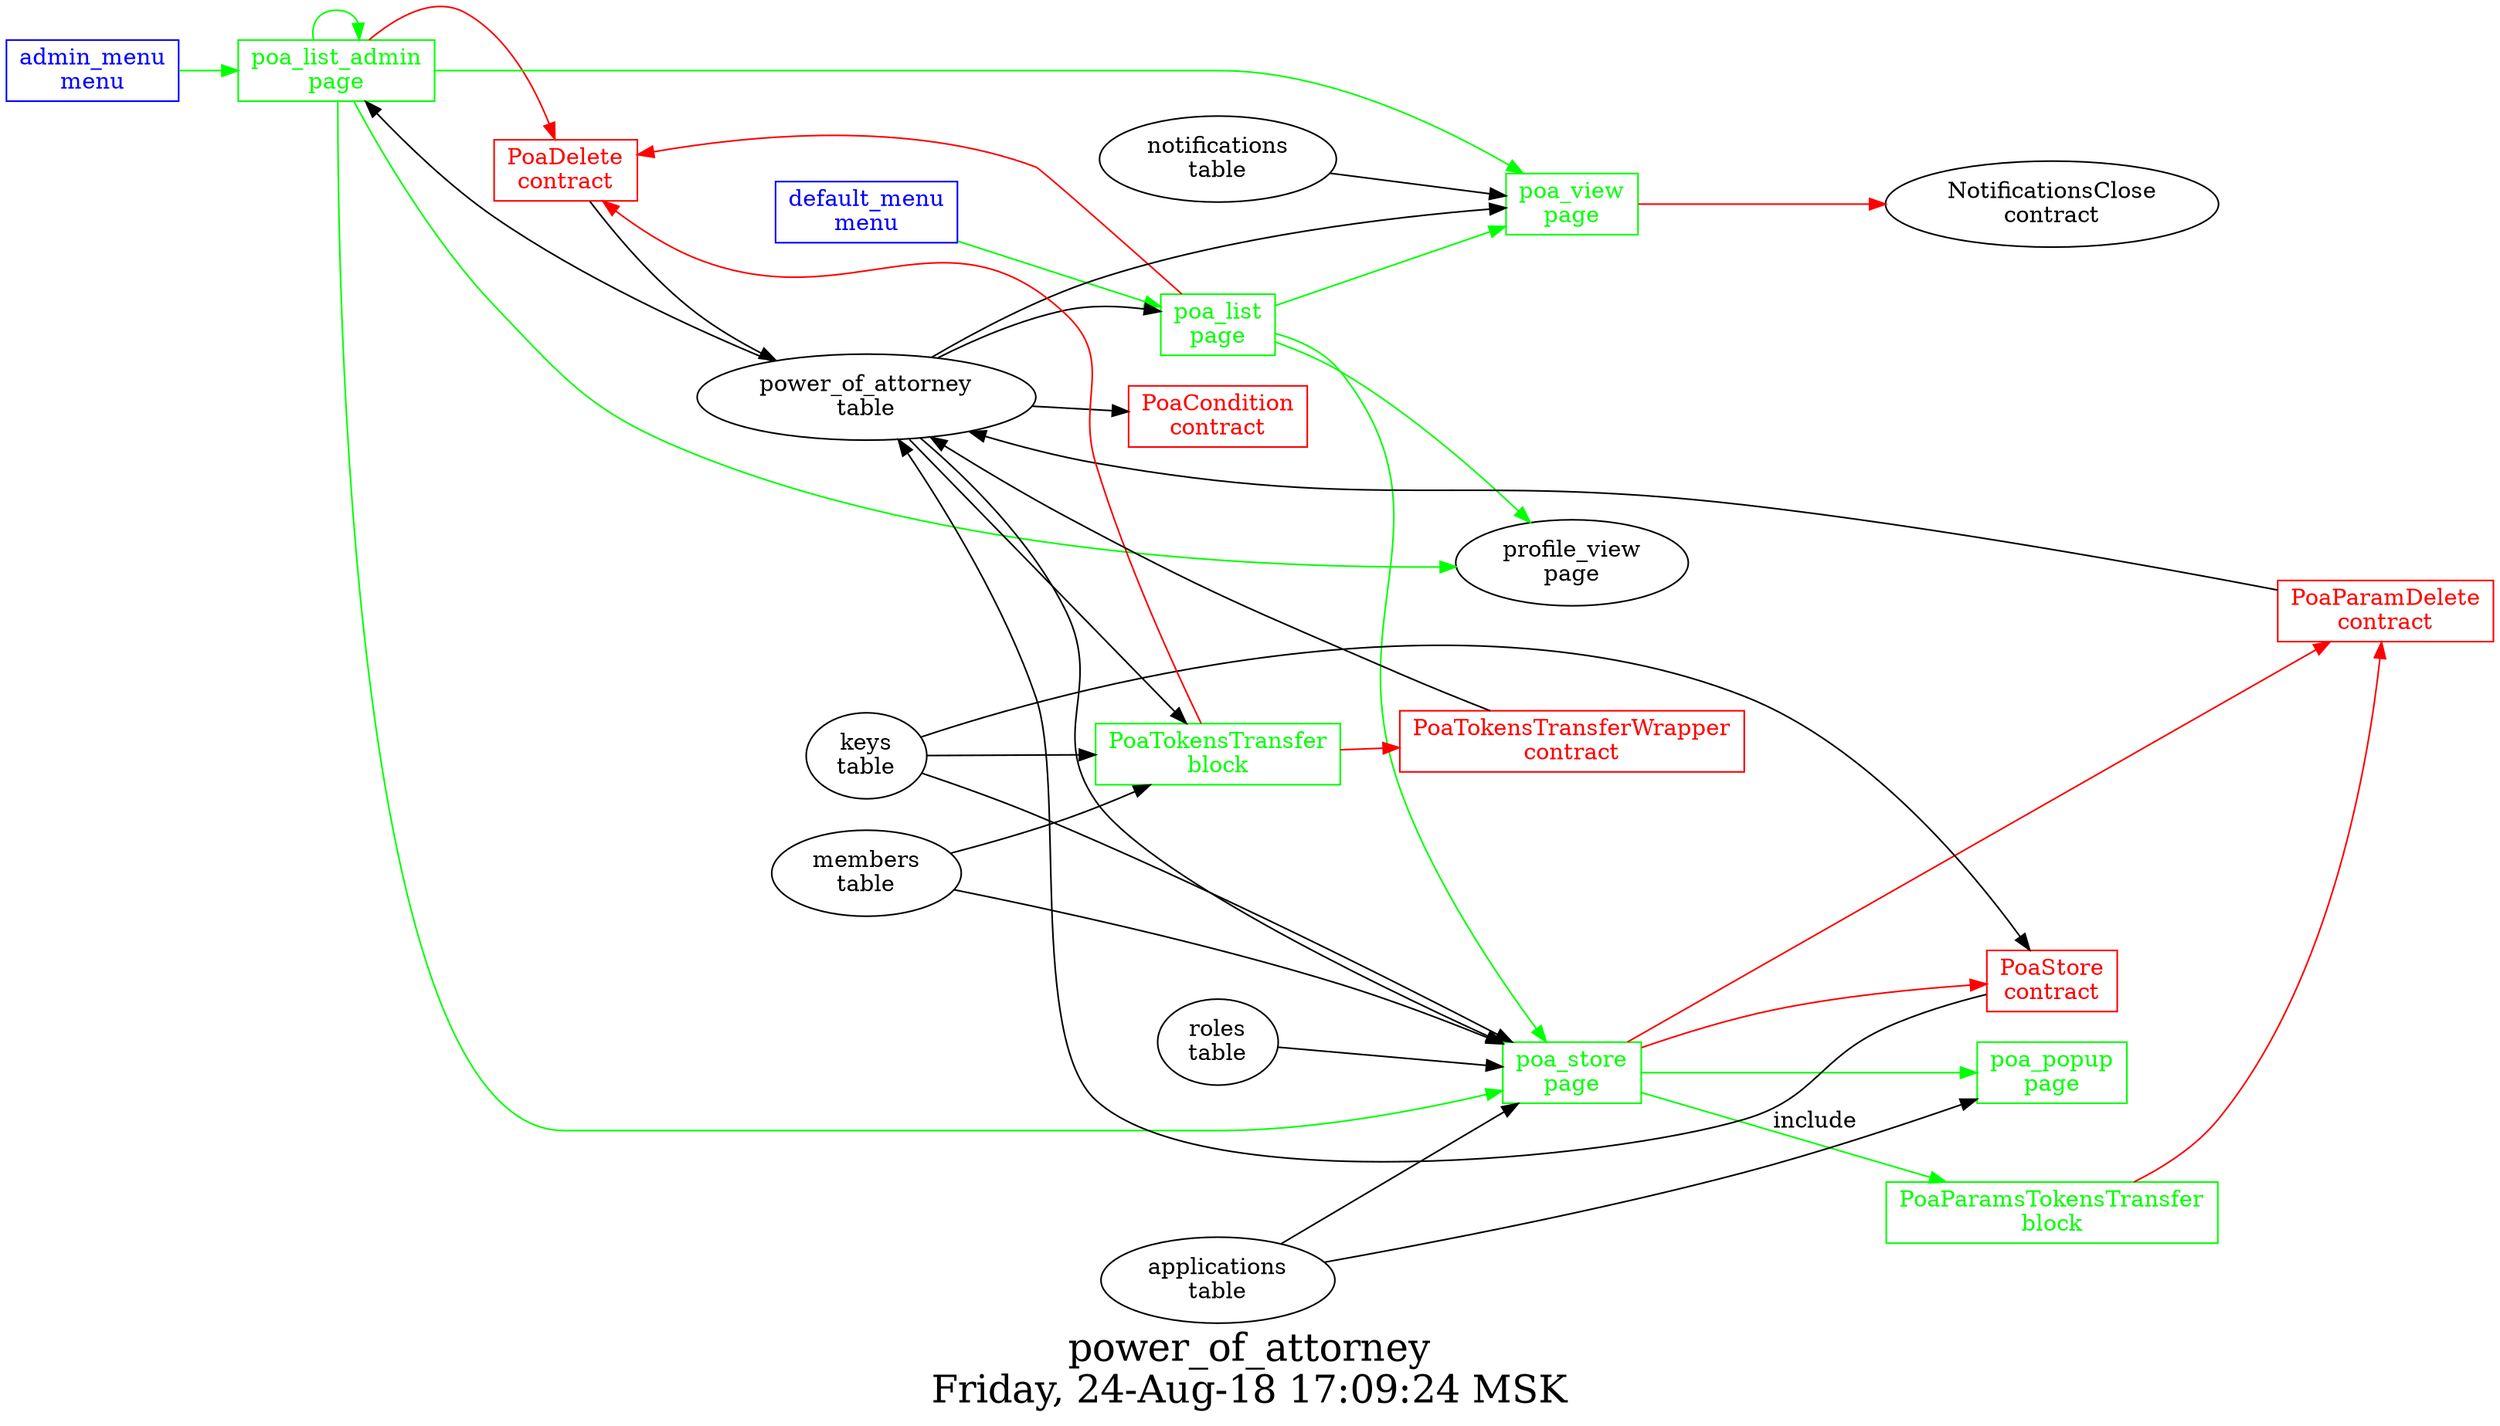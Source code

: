 digraph G {
graph [
  fontsize="24";
  label="power_of_attorney\nFriday, 24-Aug-18 17:09:24 MSK";
  nojustify=true;
  ordering=out;
  rankdir=LR;
  size="30";
];
"admin_menu\nmenu" -> "poa_list_admin\npage"  [ color=green ]
"admin_menu\nmenu" [color=blue, fontcolor=blue, group=menus, shape=record];
"default_menu\nmenu" -> "poa_list\npage"  [ color=green ]
"default_menu\nmenu" [color=blue, fontcolor=blue, group=menus, shape=record];
"poa_list\npage" -> "PoaDelete\ncontract"  [ color=red ]
"power_of_attorney\ntable" -> "poa_list\npage"
"poa_list\npage" -> "poa_store\npage"  [ color=green ]
"poa_list\npage" -> "poa_view\npage"  [ color=green ]
"poa_list\npage" -> "profile_view\npage"  [ color=green ]
"poa_list\npage" [color=green, fontcolor=green, group=pages, shape=record];
"poa_list_admin\npage" -> "PoaDelete\ncontract"  [ color=red ]
"power_of_attorney\ntable" -> "poa_list_admin\npage"
"poa_list_admin\npage" -> "poa_view\npage"  [ color=green ]
"poa_list_admin\npage" -> "poa_store\npage"  [ color=green ]
"poa_list_admin\npage" -> "profile_view\npage"  [ color=green ]
"poa_list_admin\npage" -> "poa_list_admin\npage"  [ color=green ]
"poa_list_admin\npage" [color=green, fontcolor=green, group=pages, shape=record];
"applications\ntable" -> "poa_popup\npage"
"poa_popup\npage" [color=green, fontcolor=green, group=pages, shape=record];
"poa_store\npage" -> "PoaParamDelete\ncontract"  [ color=red ]
"poa_store\npage" -> "PoaStore\ncontract"  [ color=red ]
"applications\ntable" -> "poa_store\npage"
"roles\ntable" -> "poa_store\npage"
"keys\ntable" -> "poa_store\npage"
"members\ntable" -> "poa_store\npage"
"power_of_attorney\ntable" -> "poa_store\npage"
"poa_store\npage" -> "poa_popup\npage"  [ color=green ]
"poa_store\npage" -> "PoaParamsTokensTransfer\nblock"  [ color=green, label=include ]
"poa_store\npage" [color=green, fontcolor=green, group=pages, shape=record];
"poa_view\npage" -> "NotificationsClose\ncontract"  [ color=red ]
"notifications\ntable" -> "poa_view\npage"
"power_of_attorney\ntable" -> "poa_view\npage"
"poa_view\npage" [color=green, fontcolor=green, group=pages, shape=record];
"PoaParamsTokensTransfer\nblock" -> "PoaParamDelete\ncontract"  [ color=red ]
"PoaParamsTokensTransfer\nblock" [color=green, fontcolor=green, group=blocks, shape=record];
"PoaTokensTransfer\nblock" -> "PoaTokensTransferWrapper\ncontract"  [ color=red ]
"PoaTokensTransfer\nblock" -> "PoaDelete\ncontract"  [ color=red ]
"keys\ntable" -> "PoaTokensTransfer\nblock"
"power_of_attorney\ntable" -> "PoaTokensTransfer\nblock"
"members\ntable" -> "PoaTokensTransfer\nblock"
"PoaTokensTransfer\nblock" [color=green, fontcolor=green, group=blocks, shape=record];
"power_of_attorney\ntable" -> "PoaCondition\ncontract"
"PoaCondition\ncontract" [color=red, fontcolor=red, group=contracts, shape=record];
"PoaDelete\ncontract" -> "power_of_attorney\ntable"  [ color="" ]
"PoaDelete\ncontract" [color=red, fontcolor=red, group=contracts, shape=record];
"PoaParamDelete\ncontract" -> "power_of_attorney\ntable"  [ color="" ]
"PoaParamDelete\ncontract" [color=red, fontcolor=red, group=contracts, shape=record];
"PoaStore\ncontract" -> "power_of_attorney\ntable"  [ color="" ]
"keys\ntable" -> "PoaStore\ncontract"
"PoaStore\ncontract" [color=red, fontcolor=red, group=contracts, shape=record];
"PoaTokensTransferWrapper\ncontract" -> "power_of_attorney\ntable"  [ color="" ]
"PoaTokensTransferWrapper\ncontract" [color=red, fontcolor=red, group=contracts, shape=record];
"power_of_attorney\ntable" [color="", fontcolor="", group=tables, shape=""];
}
